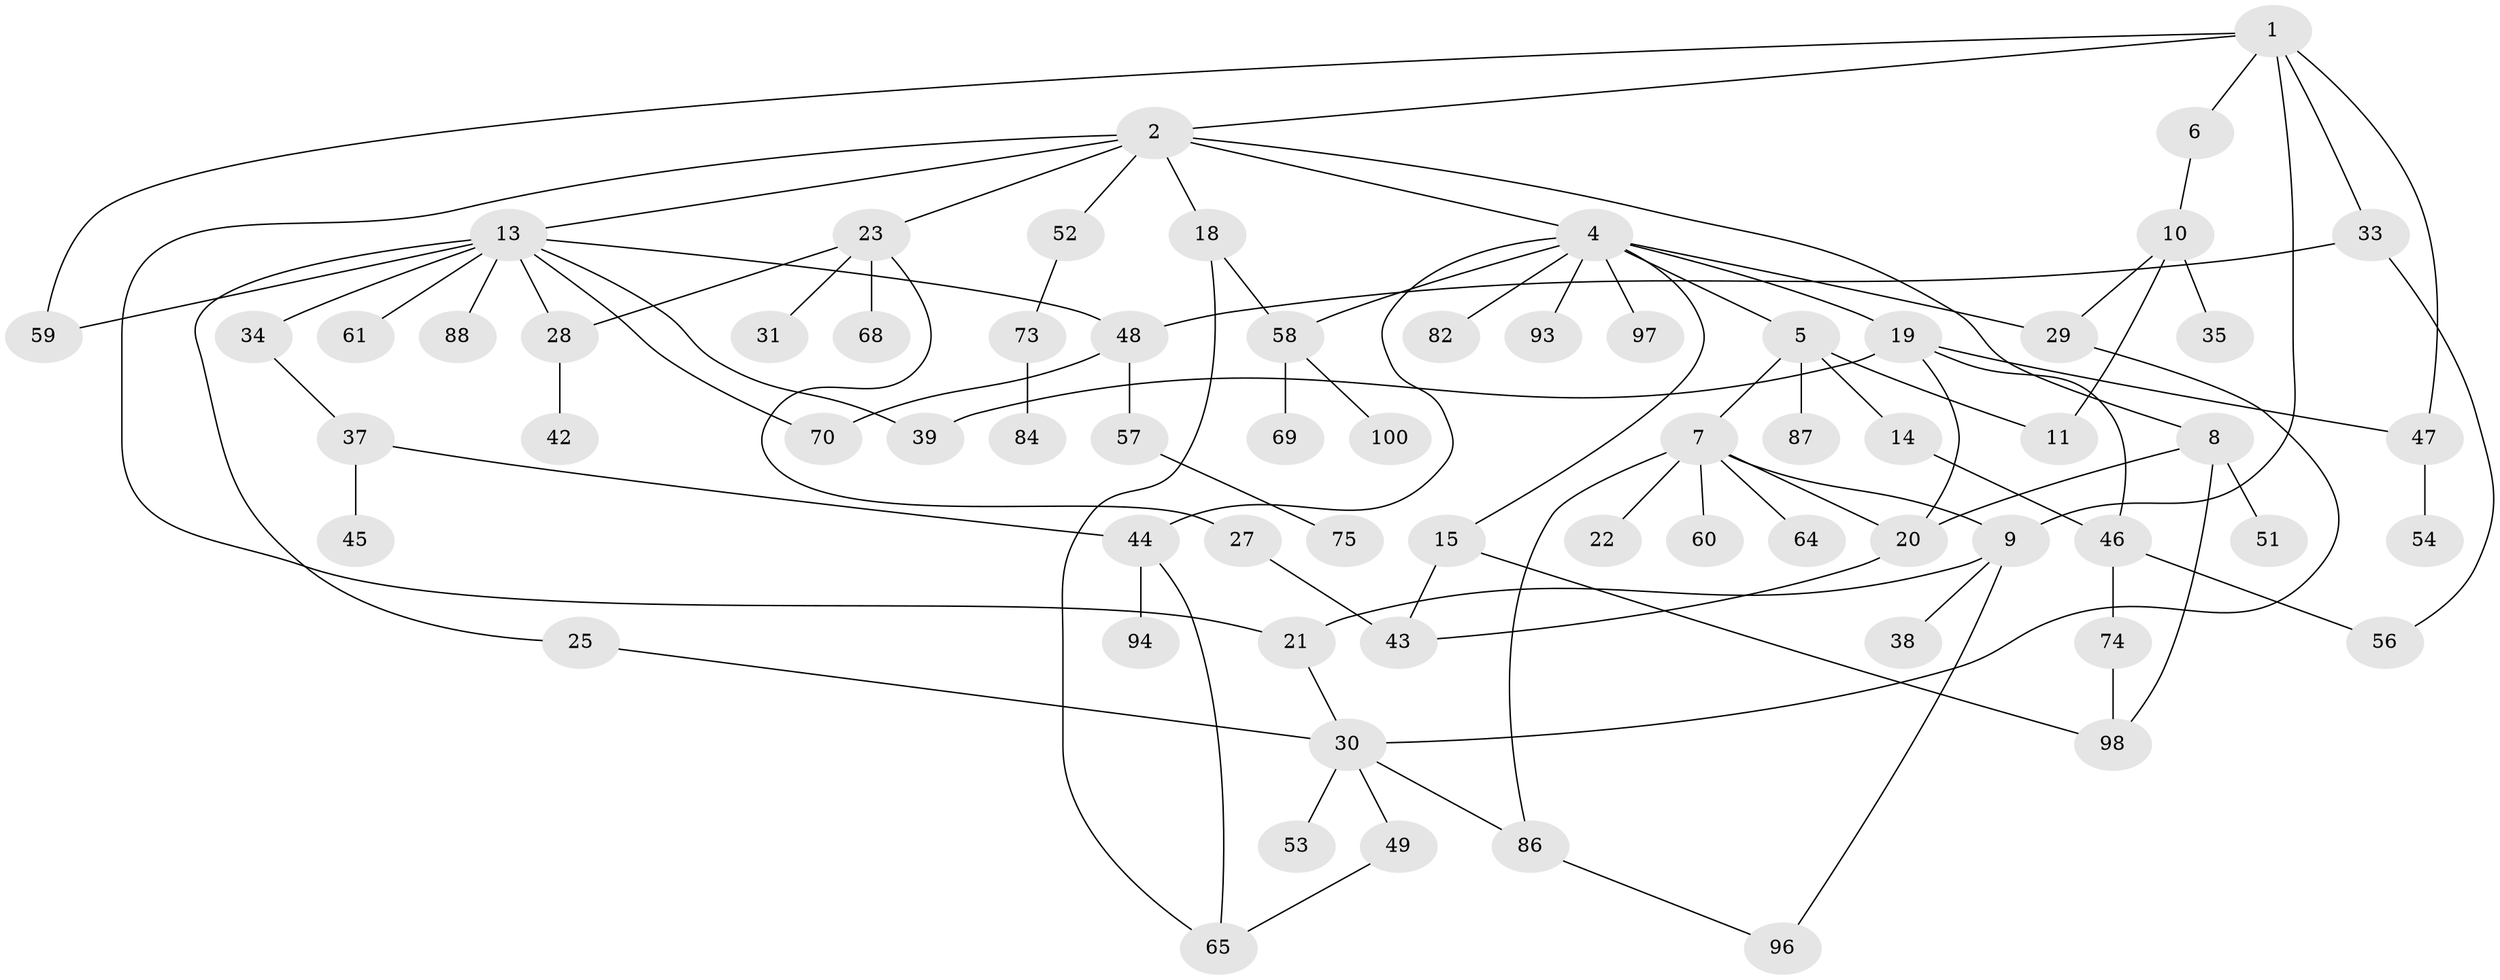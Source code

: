 // original degree distribution, {5: 0.06, 6: 0.02, 4: 0.09, 9: 0.01, 2: 0.29, 3: 0.23, 7: 0.01, 1: 0.29}
// Generated by graph-tools (version 1.1) at 2025/11/02/21/25 10:11:06]
// undirected, 68 vertices, 93 edges
graph export_dot {
graph [start="1"]
  node [color=gray90,style=filled];
  1 [super="+26"];
  2 [super="+3"];
  4 [super="+91"];
  5 [super="+12"];
  6;
  7 [super="+17"];
  8 [super="+32"];
  9 [super="+41"];
  10 [super="+72"];
  11;
  13 [super="+16"];
  14;
  15;
  18;
  19 [super="+71"];
  20 [super="+24"];
  21;
  22;
  23 [super="+67"];
  25;
  27;
  28 [super="+81"];
  29 [super="+36"];
  30 [super="+40"];
  31 [super="+62"];
  33 [super="+78"];
  34 [super="+80"];
  35;
  37 [super="+55"];
  38;
  39;
  42;
  43;
  44 [super="+79"];
  45;
  46 [super="+63"];
  47 [super="+50"];
  48 [super="+76"];
  49;
  51;
  52 [super="+83"];
  53 [super="+95"];
  54;
  56 [super="+85"];
  57;
  58 [super="+77"];
  59 [super="+89"];
  60;
  61;
  64;
  65 [super="+66"];
  68;
  69;
  70 [super="+92"];
  73;
  74;
  75;
  82;
  84;
  86 [super="+90"];
  87;
  88;
  93;
  94;
  96;
  97;
  98 [super="+99"];
  100;
  1 -- 2;
  1 -- 6;
  1 -- 59;
  1 -- 9;
  1 -- 47;
  1 -- 33;
  2 -- 4;
  2 -- 8;
  2 -- 23;
  2 -- 52;
  2 -- 13;
  2 -- 18;
  2 -- 21;
  4 -- 5;
  4 -- 15;
  4 -- 19;
  4 -- 29;
  4 -- 82;
  4 -- 93;
  4 -- 97;
  4 -- 58;
  4 -- 44;
  5 -- 7;
  5 -- 14;
  5 -- 11;
  5 -- 87;
  6 -- 10;
  7 -- 9;
  7 -- 20;
  7 -- 64;
  7 -- 86;
  7 -- 22;
  7 -- 60;
  8 -- 98;
  8 -- 51;
  8 -- 20;
  9 -- 38;
  9 -- 96;
  9 -- 21;
  10 -- 11;
  10 -- 35;
  10 -- 29;
  13 -- 25;
  13 -- 34;
  13 -- 88;
  13 -- 48;
  13 -- 61;
  13 -- 70;
  13 -- 39;
  13 -- 59;
  13 -- 28;
  14 -- 46;
  15 -- 98;
  15 -- 43;
  18 -- 58;
  18 -- 65;
  19 -- 39;
  19 -- 46;
  19 -- 47;
  19 -- 20;
  20 -- 43;
  21 -- 30;
  23 -- 27;
  23 -- 31;
  23 -- 68;
  23 -- 28;
  25 -- 30;
  27 -- 43;
  28 -- 42;
  29 -- 30;
  30 -- 49;
  30 -- 53;
  30 -- 86;
  33 -- 56;
  33 -- 48;
  34 -- 37;
  37 -- 44;
  37 -- 45;
  44 -- 94;
  44 -- 65;
  46 -- 74;
  46 -- 56;
  47 -- 54;
  48 -- 57;
  48 -- 70;
  49 -- 65;
  52 -- 73;
  57 -- 75;
  58 -- 69;
  58 -- 100;
  73 -- 84;
  74 -- 98;
  86 -- 96;
}
